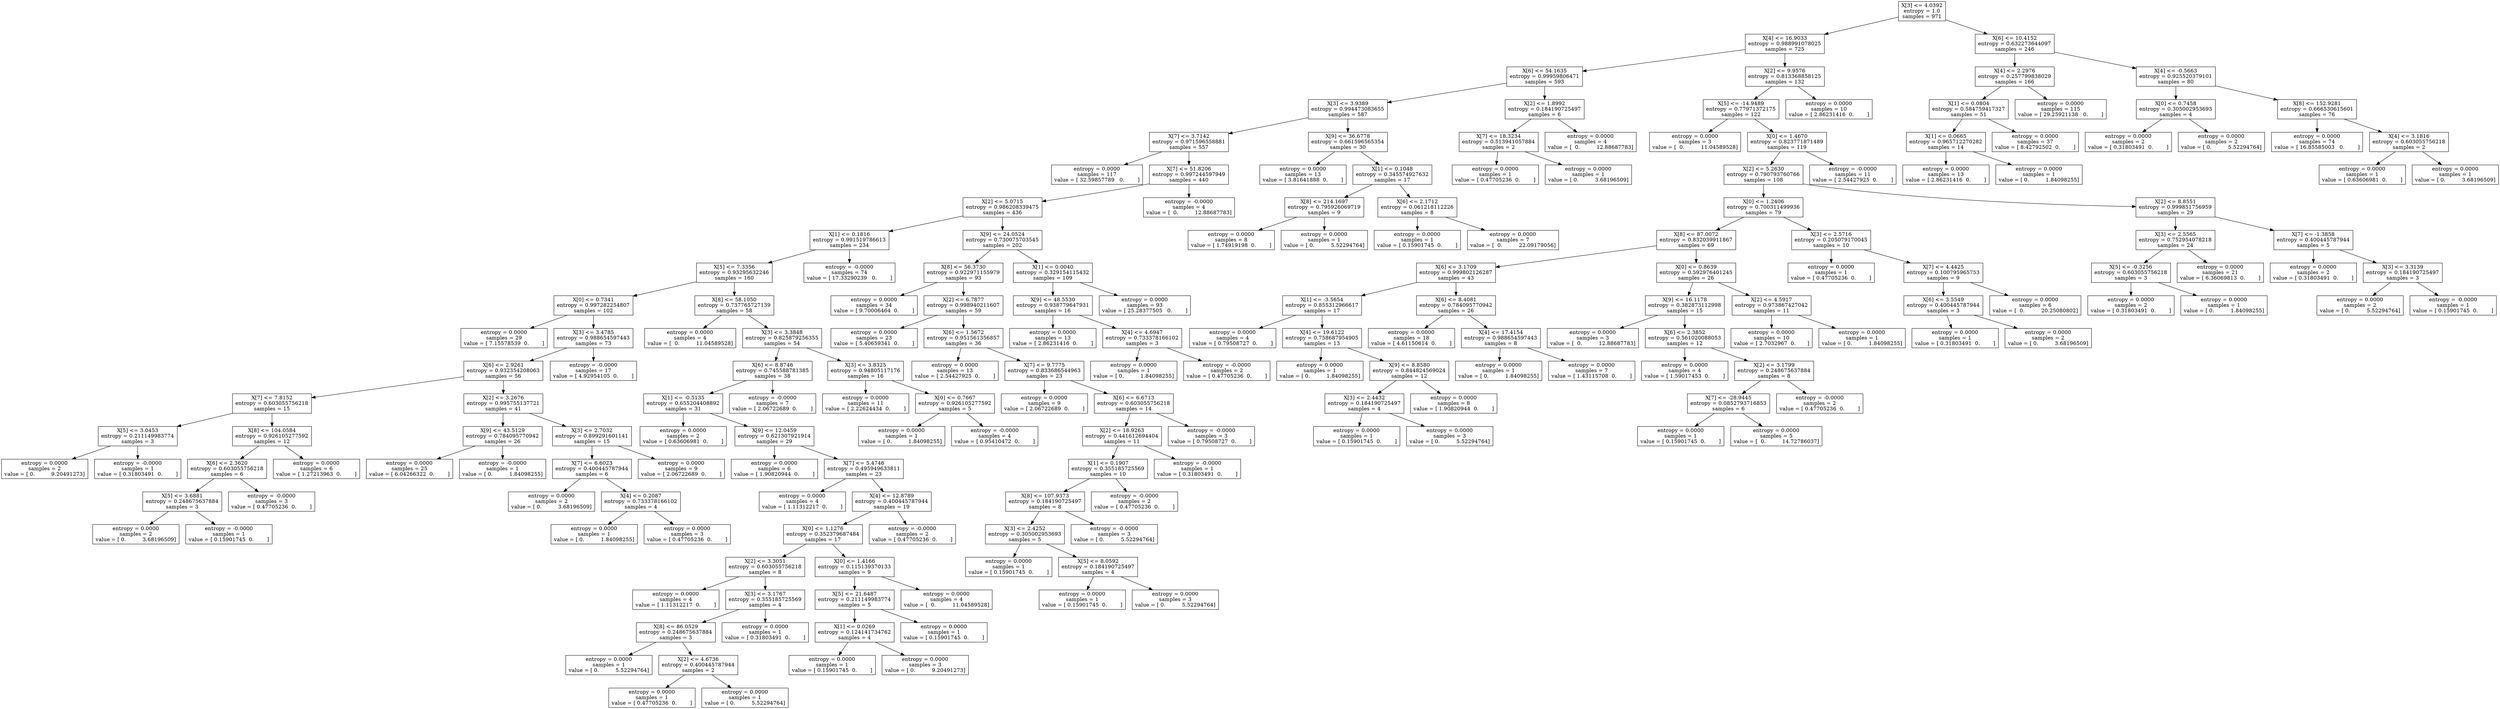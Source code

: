 digraph Tree {
0 [label="X[3] <= 4.0392\nentropy = 1.0\nsamples = 971", shape="box"] ;
1 [label="X[4] <= 16.9033\nentropy = 0.988991078025\nsamples = 725", shape="box"] ;
0 -> 1 ;
2 [label="X[6] <= 54.1635\nentropy = 0.99959806471\nsamples = 593", shape="box"] ;
1 -> 2 ;
3 [label="X[3] <= 3.9389\nentropy = 0.994473083655\nsamples = 587", shape="box"] ;
2 -> 3 ;
4 [label="X[7] <= 3.7142\nentropy = 0.971596558881\nsamples = 557", shape="box"] ;
3 -> 4 ;
5 [label="entropy = 0.0000\nsamples = 117\nvalue = [ 32.59857789   0.        ]", shape="box"] ;
4 -> 5 ;
6 [label="X[7] <= 51.8206\nentropy = 0.997244597949\nsamples = 440", shape="box"] ;
4 -> 6 ;
7 [label="X[2] <= 5.0715\nentropy = 0.986208339475\nsamples = 436", shape="box"] ;
6 -> 7 ;
8 [label="X[1] <= 0.1816\nentropy = 0.991519786613\nsamples = 234", shape="box"] ;
7 -> 8 ;
9 [label="X[5] <= 7.3356\nentropy = 0.93295632246\nsamples = 160", shape="box"] ;
8 -> 9 ;
10 [label="X[0] <= 0.7341\nentropy = 0.997282254807\nsamples = 102", shape="box"] ;
9 -> 10 ;
11 [label="entropy = 0.0000\nsamples = 29\nvalue = [ 7.15578539  0.        ]", shape="box"] ;
10 -> 11 ;
12 [label="X[3] <= 3.4785\nentropy = 0.988654597443\nsamples = 73", shape="box"] ;
10 -> 12 ;
13 [label="X[6] <= 2.9261\nentropy = 0.932354208063\nsamples = 56", shape="box"] ;
12 -> 13 ;
14 [label="X[7] <= 7.8152\nentropy = 0.603055756218\nsamples = 15", shape="box"] ;
13 -> 14 ;
15 [label="X[5] <= 3.0453\nentropy = 0.211149983774\nsamples = 3", shape="box"] ;
14 -> 15 ;
16 [label="entropy = 0.0000\nsamples = 2\nvalue = [ 0.          9.20491273]", shape="box"] ;
15 -> 16 ;
17 [label="entropy = -0.0000\nsamples = 1\nvalue = [ 0.31803491  0.        ]", shape="box"] ;
15 -> 17 ;
18 [label="X[8] <= 104.0584\nentropy = 0.926105277592\nsamples = 12", shape="box"] ;
14 -> 18 ;
19 [label="X[6] <= 2.3620\nentropy = 0.603055756218\nsamples = 6", shape="box"] ;
18 -> 19 ;
20 [label="X[5] <= 3.6881\nentropy = 0.248675637884\nsamples = 3", shape="box"] ;
19 -> 20 ;
21 [label="entropy = 0.0000\nsamples = 2\nvalue = [ 0.          3.68196509]", shape="box"] ;
20 -> 21 ;
22 [label="entropy = -0.0000\nsamples = 1\nvalue = [ 0.15901745  0.        ]", shape="box"] ;
20 -> 22 ;
23 [label="entropy = -0.0000\nsamples = 3\nvalue = [ 0.47705236  0.        ]", shape="box"] ;
19 -> 23 ;
24 [label="entropy = 0.0000\nsamples = 6\nvalue = [ 1.27213963  0.        ]", shape="box"] ;
18 -> 24 ;
25 [label="X[2] <= 3.2676\nentropy = 0.995755137721\nsamples = 41", shape="box"] ;
13 -> 25 ;
26 [label="X[9] <= 43.5129\nentropy = 0.784095770942\nsamples = 26", shape="box"] ;
25 -> 26 ;
27 [label="entropy = 0.0000\nsamples = 25\nvalue = [ 6.04266322  0.        ]", shape="box"] ;
26 -> 27 ;
28 [label="entropy = -0.0000\nsamples = 1\nvalue = [ 0.          1.84098255]", shape="box"] ;
26 -> 28 ;
29 [label="X[3] <= 2.7032\nentropy = 0.899291601141\nsamples = 15", shape="box"] ;
25 -> 29 ;
30 [label="X[7] <= 6.6023\nentropy = 0.400445787944\nsamples = 6", shape="box"] ;
29 -> 30 ;
31 [label="entropy = 0.0000\nsamples = 2\nvalue = [ 0.          3.68196509]", shape="box"] ;
30 -> 31 ;
32 [label="X[4] <= 0.2087\nentropy = 0.733378166102\nsamples = 4", shape="box"] ;
30 -> 32 ;
33 [label="entropy = 0.0000\nsamples = 1\nvalue = [ 0.          1.84098255]", shape="box"] ;
32 -> 33 ;
34 [label="entropy = 0.0000\nsamples = 3\nvalue = [ 0.47705236  0.        ]", shape="box"] ;
32 -> 34 ;
35 [label="entropy = 0.0000\nsamples = 9\nvalue = [ 2.06722689  0.        ]", shape="box"] ;
29 -> 35 ;
36 [label="entropy = -0.0000\nsamples = 17\nvalue = [ 4.92954105  0.        ]", shape="box"] ;
12 -> 36 ;
37 [label="X[8] <= 58.1050\nentropy = 0.737765727139\nsamples = 58", shape="box"] ;
9 -> 37 ;
38 [label="entropy = 0.0000\nsamples = 4\nvalue = [  0.          11.04589528]", shape="box"] ;
37 -> 38 ;
39 [label="X[3] <= 3.3848\nentropy = 0.825879256355\nsamples = 54", shape="box"] ;
37 -> 39 ;
40 [label="X[6] <= 8.8746\nentropy = 0.745588781385\nsamples = 38", shape="box"] ;
39 -> 40 ;
41 [label="X[1] <= -0.5135\nentropy = 0.655204408892\nsamples = 31", shape="box"] ;
40 -> 41 ;
42 [label="entropy = 0.0000\nsamples = 2\nvalue = [ 0.63606981  0.        ]", shape="box"] ;
41 -> 42 ;
43 [label="X[9] <= 12.0459\nentropy = 0.621307921914\nsamples = 29", shape="box"] ;
41 -> 43 ;
44 [label="entropy = 0.0000\nsamples = 6\nvalue = [ 1.90820944  0.        ]", shape="box"] ;
43 -> 44 ;
45 [label="X[7] <= 5.4746\nentropy = 0.495949633811\nsamples = 23", shape="box"] ;
43 -> 45 ;
46 [label="entropy = 0.0000\nsamples = 4\nvalue = [ 1.11312217  0.        ]", shape="box"] ;
45 -> 46 ;
47 [label="X[4] <= 12.8789\nentropy = 0.400445787944\nsamples = 19", shape="box"] ;
45 -> 47 ;
48 [label="X[0] <= 1.1276\nentropy = 0.352379687484\nsamples = 17", shape="box"] ;
47 -> 48 ;
49 [label="X[2] <= 3.3051\nentropy = 0.603055756218\nsamples = 8", shape="box"] ;
48 -> 49 ;
50 [label="entropy = 0.0000\nsamples = 4\nvalue = [ 1.11312217  0.        ]", shape="box"] ;
49 -> 50 ;
51 [label="X[3] <= 3.1767\nentropy = 0.355185725569\nsamples = 4", shape="box"] ;
49 -> 51 ;
52 [label="X[8] <= 86.0529\nentropy = 0.248675637884\nsamples = 3", shape="box"] ;
51 -> 52 ;
53 [label="entropy = 0.0000\nsamples = 1\nvalue = [ 0.          5.52294764]", shape="box"] ;
52 -> 53 ;
54 [label="X[2] <= 4.6736\nentropy = 0.400445787944\nsamples = 2", shape="box"] ;
52 -> 54 ;
55 [label="entropy = 0.0000\nsamples = 1\nvalue = [ 0.47705236  0.        ]", shape="box"] ;
54 -> 55 ;
56 [label="entropy = 0.0000\nsamples = 1\nvalue = [ 0.          5.52294764]", shape="box"] ;
54 -> 56 ;
57 [label="entropy = 0.0000\nsamples = 1\nvalue = [ 0.31803491  0.        ]", shape="box"] ;
51 -> 57 ;
58 [label="X[0] <= 1.4166\nentropy = 0.115139370133\nsamples = 9", shape="box"] ;
48 -> 58 ;
59 [label="X[5] <= 21.6487\nentropy = 0.211149983774\nsamples = 5", shape="box"] ;
58 -> 59 ;
60 [label="X[1] <= 0.0269\nentropy = 0.124141734762\nsamples = 4", shape="box"] ;
59 -> 60 ;
61 [label="entropy = 0.0000\nsamples = 1\nvalue = [ 0.15901745  0.        ]", shape="box"] ;
60 -> 61 ;
62 [label="entropy = 0.0000\nsamples = 3\nvalue = [ 0.          9.20491273]", shape="box"] ;
60 -> 62 ;
63 [label="entropy = 0.0000\nsamples = 1\nvalue = [ 0.15901745  0.        ]", shape="box"] ;
59 -> 63 ;
64 [label="entropy = 0.0000\nsamples = 4\nvalue = [  0.          11.04589528]", shape="box"] ;
58 -> 64 ;
65 [label="entropy = -0.0000\nsamples = 2\nvalue = [ 0.47705236  0.        ]", shape="box"] ;
47 -> 65 ;
66 [label="entropy = -0.0000\nsamples = 7\nvalue = [ 2.06722689  0.        ]", shape="box"] ;
40 -> 66 ;
67 [label="X[3] <= 3.8325\nentropy = 0.94805117176\nsamples = 16", shape="box"] ;
39 -> 67 ;
68 [label="entropy = 0.0000\nsamples = 11\nvalue = [ 2.22624434  0.        ]", shape="box"] ;
67 -> 68 ;
69 [label="X[0] <= 0.7667\nentropy = 0.926105277592\nsamples = 5", shape="box"] ;
67 -> 69 ;
70 [label="entropy = 0.0000\nsamples = 1\nvalue = [ 0.          1.84098255]", shape="box"] ;
69 -> 70 ;
71 [label="entropy = -0.0000\nsamples = 4\nvalue = [ 0.95410472  0.        ]", shape="box"] ;
69 -> 71 ;
72 [label="entropy = -0.0000\nsamples = 74\nvalue = [ 17.33290239   0.        ]", shape="box"] ;
8 -> 72 ;
73 [label="X[9] <= 24.0524\nentropy = 0.730075703545\nsamples = 202", shape="box"] ;
7 -> 73 ;
74 [label="X[8] <= 56.3730\nentropy = 0.922971155979\nsamples = 93", shape="box"] ;
73 -> 74 ;
75 [label="entropy = 0.0000\nsamples = 34\nvalue = [ 9.70006464  0.        ]", shape="box"] ;
74 -> 75 ;
76 [label="X[2] <= 6.7877\nentropy = 0.998940211607\nsamples = 59", shape="box"] ;
74 -> 76 ;
77 [label="entropy = 0.0000\nsamples = 23\nvalue = [ 5.40659341  0.        ]", shape="box"] ;
76 -> 77 ;
78 [label="X[6] <= 1.5672\nentropy = 0.951561356857\nsamples = 36", shape="box"] ;
76 -> 78 ;
79 [label="entropy = 0.0000\nsamples = 13\nvalue = [ 2.54427925  0.        ]", shape="box"] ;
78 -> 79 ;
80 [label="X[7] <= 9.7775\nentropy = 0.833686544963\nsamples = 23", shape="box"] ;
78 -> 80 ;
81 [label="entropy = 0.0000\nsamples = 9\nvalue = [ 2.06722689  0.        ]", shape="box"] ;
80 -> 81 ;
82 [label="X[6] <= 6.6713\nentropy = 0.603055756218\nsamples = 14", shape="box"] ;
80 -> 82 ;
83 [label="X[2] <= 18.9263\nentropy = 0.441612694404\nsamples = 11", shape="box"] ;
82 -> 83 ;
84 [label="X[1] <= 0.1907\nentropy = 0.355185725569\nsamples = 10", shape="box"] ;
83 -> 84 ;
85 [label="X[8] <= 107.9373\nentropy = 0.184190725497\nsamples = 8", shape="box"] ;
84 -> 85 ;
86 [label="X[3] <= 2.4252\nentropy = 0.305002953693\nsamples = 5", shape="box"] ;
85 -> 86 ;
87 [label="entropy = 0.0000\nsamples = 1\nvalue = [ 0.15901745  0.        ]", shape="box"] ;
86 -> 87 ;
88 [label="X[5] <= 8.0592\nentropy = 0.184190725497\nsamples = 4", shape="box"] ;
86 -> 88 ;
89 [label="entropy = 0.0000\nsamples = 1\nvalue = [ 0.15901745  0.        ]", shape="box"] ;
88 -> 89 ;
90 [label="entropy = 0.0000\nsamples = 3\nvalue = [ 0.          5.52294764]", shape="box"] ;
88 -> 90 ;
91 [label="entropy = -0.0000\nsamples = 3\nvalue = [ 0.          5.52294764]", shape="box"] ;
85 -> 91 ;
92 [label="entropy = -0.0000\nsamples = 2\nvalue = [ 0.47705236  0.        ]", shape="box"] ;
84 -> 92 ;
93 [label="entropy = -0.0000\nsamples = 1\nvalue = [ 0.31803491  0.        ]", shape="box"] ;
83 -> 93 ;
94 [label="entropy = -0.0000\nsamples = 3\nvalue = [ 0.79508727  0.        ]", shape="box"] ;
82 -> 94 ;
95 [label="X[1] <= 0.0040\nentropy = 0.329154115432\nsamples = 109", shape="box"] ;
73 -> 95 ;
96 [label="X[9] <= 48.5530\nentropy = 0.938779647931\nsamples = 16", shape="box"] ;
95 -> 96 ;
97 [label="entropy = 0.0000\nsamples = 13\nvalue = [ 2.86231416  0.        ]", shape="box"] ;
96 -> 97 ;
98 [label="X[4] <= 4.6947\nentropy = 0.733378166102\nsamples = 3", shape="box"] ;
96 -> 98 ;
99 [label="entropy = 0.0000\nsamples = 1\nvalue = [ 0.          1.84098255]", shape="box"] ;
98 -> 99 ;
100 [label="entropy = -0.0000\nsamples = 2\nvalue = [ 0.47705236  0.        ]", shape="box"] ;
98 -> 100 ;
101 [label="entropy = 0.0000\nsamples = 93\nvalue = [ 25.28377505   0.        ]", shape="box"] ;
95 -> 101 ;
102 [label="entropy = -0.0000\nsamples = 4\nvalue = [  0.          12.88687783]", shape="box"] ;
6 -> 102 ;
103 [label="X[9] <= 36.6778\nentropy = 0.661596565354\nsamples = 30", shape="box"] ;
3 -> 103 ;
104 [label="entropy = 0.0000\nsamples = 13\nvalue = [ 3.81641888  0.        ]", shape="box"] ;
103 -> 104 ;
105 [label="X[1] <= 0.1048\nentropy = 0.345574927632\nsamples = 17", shape="box"] ;
103 -> 105 ;
106 [label="X[8] <= 214.1697\nentropy = 0.795926069719\nsamples = 9", shape="box"] ;
105 -> 106 ;
107 [label="entropy = 0.0000\nsamples = 8\nvalue = [ 1.74919198  0.        ]", shape="box"] ;
106 -> 107 ;
108 [label="entropy = 0.0000\nsamples = 1\nvalue = [ 0.          5.52294764]", shape="box"] ;
106 -> 108 ;
109 [label="X[6] <= 2.1712\nentropy = 0.061218112226\nsamples = 8", shape="box"] ;
105 -> 109 ;
110 [label="entropy = 0.0000\nsamples = 1\nvalue = [ 0.15901745  0.        ]", shape="box"] ;
109 -> 110 ;
111 [label="entropy = 0.0000\nsamples = 7\nvalue = [  0.          22.09179056]", shape="box"] ;
109 -> 111 ;
112 [label="X[2] <= 1.8992\nentropy = 0.184190725497\nsamples = 6", shape="box"] ;
2 -> 112 ;
113 [label="X[7] <= 18.3234\nentropy = 0.513941057884\nsamples = 2", shape="box"] ;
112 -> 113 ;
114 [label="entropy = 0.0000\nsamples = 1\nvalue = [ 0.47705236  0.        ]", shape="box"] ;
113 -> 114 ;
115 [label="entropy = 0.0000\nsamples = 1\nvalue = [ 0.          3.68196509]", shape="box"] ;
113 -> 115 ;
116 [label="entropy = 0.0000\nsamples = 4\nvalue = [  0.          12.88687783]", shape="box"] ;
112 -> 116 ;
117 [label="X[2] <= 9.9576\nentropy = 0.813368858125\nsamples = 132", shape="box"] ;
1 -> 117 ;
118 [label="X[5] <= -14.9489\nentropy = 0.77971372175\nsamples = 122", shape="box"] ;
117 -> 118 ;
119 [label="entropy = 0.0000\nsamples = 3\nvalue = [  0.          11.04589528]", shape="box"] ;
118 -> 119 ;
120 [label="X[0] <= 1.4670\nentropy = 0.823771871489\nsamples = 119", shape="box"] ;
118 -> 120 ;
121 [label="X[2] <= 5.2630\nentropy = 0.790793760766\nsamples = 108", shape="box"] ;
120 -> 121 ;
122 [label="X[0] <= 1.2406\nentropy = 0.700311499936\nsamples = 79", shape="box"] ;
121 -> 122 ;
123 [label="X[8] <= 87.0072\nentropy = 0.832039911867\nsamples = 69", shape="box"] ;
122 -> 123 ;
124 [label="X[6] <= 3.1709\nentropy = 0.999802126287\nsamples = 43", shape="box"] ;
123 -> 124 ;
125 [label="X[1] <= -3.5654\nentropy = 0.855312966617\nsamples = 17", shape="box"] ;
124 -> 125 ;
126 [label="entropy = 0.0000\nsamples = 4\nvalue = [ 0.79508727  0.        ]", shape="box"] ;
125 -> 126 ;
127 [label="X[4] <= 19.6122\nentropy = 0.758687954905\nsamples = 13", shape="box"] ;
125 -> 127 ;
128 [label="entropy = 0.0000\nsamples = 1\nvalue = [ 0.          1.84098255]", shape="box"] ;
127 -> 128 ;
129 [label="X[9] <= 8.8580\nentropy = 0.844824569024\nsamples = 12", shape="box"] ;
127 -> 129 ;
130 [label="X[3] <= 2.4432\nentropy = 0.184190725497\nsamples = 4", shape="box"] ;
129 -> 130 ;
131 [label="entropy = 0.0000\nsamples = 1\nvalue = [ 0.15901745  0.        ]", shape="box"] ;
130 -> 131 ;
132 [label="entropy = 0.0000\nsamples = 3\nvalue = [ 0.          5.52294764]", shape="box"] ;
130 -> 132 ;
133 [label="entropy = 0.0000\nsamples = 8\nvalue = [ 1.90820944  0.        ]", shape="box"] ;
129 -> 133 ;
134 [label="X[6] <= 8.4081\nentropy = 0.784095770942\nsamples = 26", shape="box"] ;
124 -> 134 ;
135 [label="entropy = 0.0000\nsamples = 18\nvalue = [ 4.61150614  0.        ]", shape="box"] ;
134 -> 135 ;
136 [label="X[4] <= 17.4154\nentropy = 0.988654597443\nsamples = 8", shape="box"] ;
134 -> 136 ;
137 [label="entropy = 0.0000\nsamples = 1\nvalue = [ 0.          1.84098255]", shape="box"] ;
136 -> 137 ;
138 [label="entropy = 0.0000\nsamples = 7\nvalue = [ 1.43115708  0.        ]", shape="box"] ;
136 -> 138 ;
139 [label="X[0] <= 0.8639\nentropy = 0.592976401245\nsamples = 26", shape="box"] ;
123 -> 139 ;
140 [label="X[9] <= 16.1178\nentropy = 0.382873112998\nsamples = 15", shape="box"] ;
139 -> 140 ;
141 [label="entropy = 0.0000\nsamples = 3\nvalue = [  0.          12.88687783]", shape="box"] ;
140 -> 141 ;
142 [label="X[6] <= 2.3852\nentropy = 0.561020088053\nsamples = 12", shape="box"] ;
140 -> 142 ;
143 [label="entropy = 0.0000\nsamples = 4\nvalue = [ 1.59017453  0.        ]", shape="box"] ;
142 -> 143 ;
144 [label="X[2] <= 3.1799\nentropy = 0.248675637884\nsamples = 8", shape="box"] ;
142 -> 144 ;
145 [label="X[7] <= -28.9445\nentropy = 0.0852793716853\nsamples = 6", shape="box"] ;
144 -> 145 ;
146 [label="entropy = 0.0000\nsamples = 1\nvalue = [ 0.15901745  0.        ]", shape="box"] ;
145 -> 146 ;
147 [label="entropy = 0.0000\nsamples = 5\nvalue = [  0.          14.72786037]", shape="box"] ;
145 -> 147 ;
148 [label="entropy = -0.0000\nsamples = 2\nvalue = [ 0.47705236  0.        ]", shape="box"] ;
144 -> 148 ;
149 [label="X[2] <= 4.5917\nentropy = 0.973867427042\nsamples = 11", shape="box"] ;
139 -> 149 ;
150 [label="entropy = 0.0000\nsamples = 10\nvalue = [ 2.7032967  0.       ]", shape="box"] ;
149 -> 150 ;
151 [label="entropy = 0.0000\nsamples = 1\nvalue = [ 0.          1.84098255]", shape="box"] ;
149 -> 151 ;
152 [label="X[3] <= 2.5716\nentropy = 0.205079170045\nsamples = 10", shape="box"] ;
122 -> 152 ;
153 [label="entropy = 0.0000\nsamples = 1\nvalue = [ 0.47705236  0.        ]", shape="box"] ;
152 -> 153 ;
154 [label="X[7] <= 4.4425\nentropy = 0.100795965753\nsamples = 9", shape="box"] ;
152 -> 154 ;
155 [label="X[6] <= 3.5549\nentropy = 0.400445787944\nsamples = 3", shape="box"] ;
154 -> 155 ;
156 [label="entropy = 0.0000\nsamples = 1\nvalue = [ 0.31803491  0.        ]", shape="box"] ;
155 -> 156 ;
157 [label="entropy = 0.0000\nsamples = 2\nvalue = [ 0.          3.68196509]", shape="box"] ;
155 -> 157 ;
158 [label="entropy = 0.0000\nsamples = 6\nvalue = [  0.          20.25080802]", shape="box"] ;
154 -> 158 ;
159 [label="X[2] <= 8.8551\nentropy = 0.999851756959\nsamples = 29", shape="box"] ;
121 -> 159 ;
160 [label="X[3] <= 2.5565\nentropy = 0.752954078218\nsamples = 24", shape="box"] ;
159 -> 160 ;
161 [label="X[5] <= -0.3256\nentropy = 0.603055756218\nsamples = 3", shape="box"] ;
160 -> 161 ;
162 [label="entropy = 0.0000\nsamples = 2\nvalue = [ 0.31803491  0.        ]", shape="box"] ;
161 -> 162 ;
163 [label="entropy = 0.0000\nsamples = 1\nvalue = [ 0.          1.84098255]", shape="box"] ;
161 -> 163 ;
164 [label="entropy = 0.0000\nsamples = 21\nvalue = [ 6.36069813  0.        ]", shape="box"] ;
160 -> 164 ;
165 [label="X[7] <= -1.3858\nentropy = 0.400445787944\nsamples = 5", shape="box"] ;
159 -> 165 ;
166 [label="entropy = 0.0000\nsamples = 2\nvalue = [ 0.31803491  0.        ]", shape="box"] ;
165 -> 166 ;
167 [label="X[3] <= 3.3139\nentropy = 0.184190725497\nsamples = 3", shape="box"] ;
165 -> 167 ;
168 [label="entropy = 0.0000\nsamples = 2\nvalue = [ 0.          5.52294764]", shape="box"] ;
167 -> 168 ;
169 [label="entropy = -0.0000\nsamples = 1\nvalue = [ 0.15901745  0.        ]", shape="box"] ;
167 -> 169 ;
170 [label="entropy = -0.0000\nsamples = 11\nvalue = [ 2.54427925  0.        ]", shape="box"] ;
120 -> 170 ;
171 [label="entropy = 0.0000\nsamples = 10\nvalue = [ 2.86231416  0.        ]", shape="box"] ;
117 -> 171 ;
172 [label="X[6] <= 10.4152\nentropy = 0.632273644097\nsamples = 246", shape="box"] ;
0 -> 172 ;
173 [label="X[4] <= 2.2976\nentropy = 0.257799838029\nsamples = 166", shape="box"] ;
172 -> 173 ;
174 [label="X[1] <= 0.0804\nentropy = 0.584759417327\nsamples = 51", shape="box"] ;
173 -> 174 ;
175 [label="X[1] <= 0.0665\nentropy = 0.965712270282\nsamples = 14", shape="box"] ;
174 -> 175 ;
176 [label="entropy = 0.0000\nsamples = 13\nvalue = [ 2.86231416  0.        ]", shape="box"] ;
175 -> 176 ;
177 [label="entropy = 0.0000\nsamples = 1\nvalue = [ 0.          1.84098255]", shape="box"] ;
175 -> 177 ;
178 [label="entropy = 0.0000\nsamples = 37\nvalue = [ 8.42792502  0.        ]", shape="box"] ;
174 -> 178 ;
179 [label="entropy = 0.0000\nsamples = 115\nvalue = [ 29.25921138   0.        ]", shape="box"] ;
173 -> 179 ;
180 [label="X[4] <= -0.5663\nentropy = 0.925520379101\nsamples = 80", shape="box"] ;
172 -> 180 ;
181 [label="X[0] <= 0.7458\nentropy = 0.305002953693\nsamples = 4", shape="box"] ;
180 -> 181 ;
182 [label="entropy = 0.0000\nsamples = 2\nvalue = [ 0.31803491  0.        ]", shape="box"] ;
181 -> 182 ;
183 [label="entropy = 0.0000\nsamples = 2\nvalue = [ 0.          5.52294764]", shape="box"] ;
181 -> 183 ;
184 [label="X[8] <= 152.9281\nentropy = 0.666530615601\nsamples = 76", shape="box"] ;
180 -> 184 ;
185 [label="entropy = 0.0000\nsamples = 74\nvalue = [ 16.85585003   0.        ]", shape="box"] ;
184 -> 185 ;
186 [label="X[4] <= 3.1816\nentropy = 0.603055756218\nsamples = 2", shape="box"] ;
184 -> 186 ;
187 [label="entropy = 0.0000\nsamples = 1\nvalue = [ 0.63606981  0.        ]", shape="box"] ;
186 -> 187 ;
188 [label="entropy = 0.0000\nsamples = 1\nvalue = [ 0.          3.68196509]", shape="box"] ;
186 -> 188 ;
}